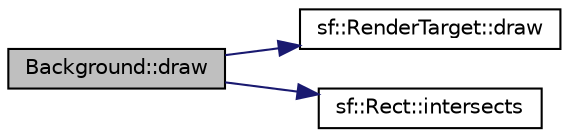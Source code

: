 digraph "Background::draw"
{
  edge [fontname="Helvetica",fontsize="10",labelfontname="Helvetica",labelfontsize="10"];
  node [fontname="Helvetica",fontsize="10",shape=record];
  rankdir="LR";
  Node0 [label="Background::draw",height=0.2,width=0.4,color="black", fillcolor="grey75", style="filled", fontcolor="black"];
  Node0 -> Node1 [color="midnightblue",fontsize="10",style="solid",fontname="Helvetica"];
  Node1 [label="sf::RenderTarget::draw",height=0.2,width=0.4,color="black", fillcolor="white", style="filled",URL="$classsf_1_1_render_target.html#a12417a3bcc245c41d957b29583556f39",tooltip="Draw a drawable object to the render target. "];
  Node0 -> Node2 [color="midnightblue",fontsize="10",style="solid",fontname="Helvetica"];
  Node2 [label="sf::Rect::intersects",height=0.2,width=0.4,color="black", fillcolor="white", style="filled",URL="$classsf_1_1_rect.html#ad90321b1135cad31589f2db2f9b772db",tooltip="Check the intersection between two rectangles. "];
}
